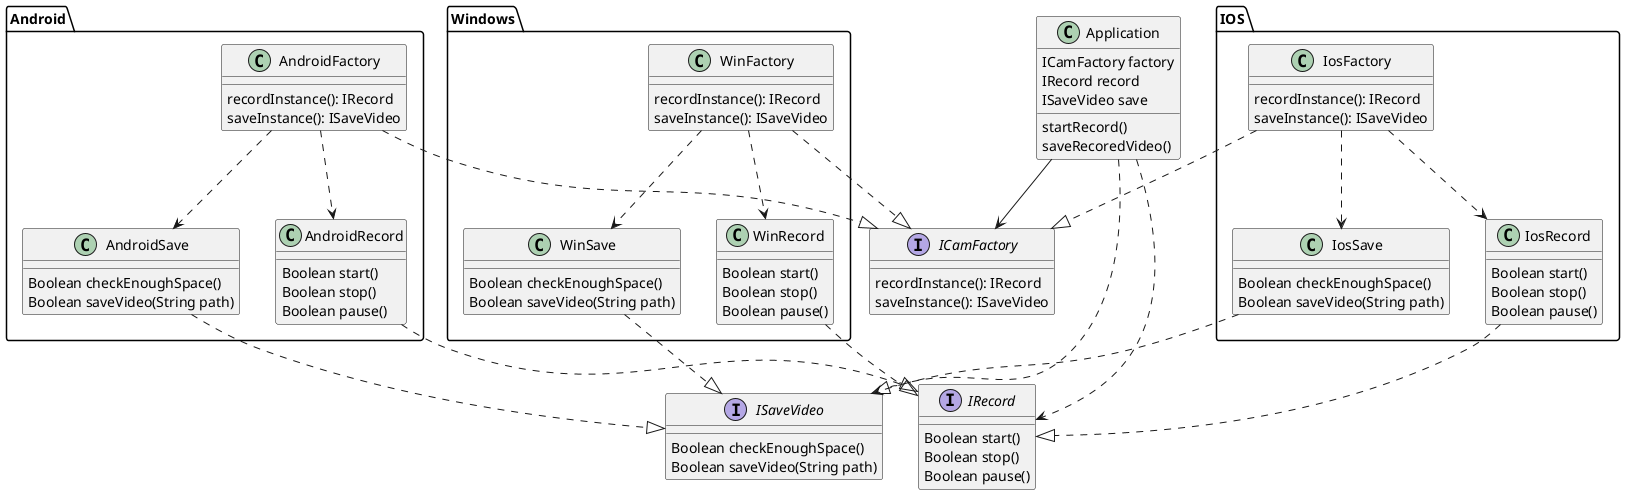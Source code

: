 @startuml Abstract factory example class diagram

interface IRecord {
  Boolean start()
  Boolean stop()
  Boolean pause()
}

interface ISaveVideo {
  Boolean checkEnoughSpace()
  Boolean saveVideo(String path)
}

interface ICamFactory {
  recordInstance(): IRecord
  saveInstance(): ISaveVideo 
}


package Android {
  class AndroidFactory {
    recordInstance(): IRecord
    saveInstance(): ISaveVideo 
  }

  class AndroidSave {
    Boolean checkEnoughSpace()
    Boolean saveVideo(String path)
  }

  class AndroidRecord {
    Boolean start()
    Boolean stop()
    Boolean pause()
  }

  AndroidSave ..|> ISaveVideo
  AndroidRecord ..|> IRecord

  AndroidFactory ..> AndroidSave
  AndroidFactory ..> AndroidRecord
}

package Windows {
  class WinFactory {
    recordInstance(): IRecord
    saveInstance(): ISaveVideo 
  }

  class WinSave {
    Boolean checkEnoughSpace()
    Boolean saveVideo(String path)
  }

  class WinRecord {
    Boolean start()
    Boolean stop()
    Boolean pause()
  }

  WinSave ..|> ISaveVideo
  WinRecord ..|> IRecord

  WinFactory ..> WinSave
  WinFactory ..> WinRecord
}


package IOS {
  class IosFactory {
    recordInstance(): IRecord
    saveInstance(): ISaveVideo 
  }

  class IosSave {
    Boolean checkEnoughSpace()
    Boolean saveVideo(String path)
  }

  class IosRecord {
    Boolean start()
    Boolean stop()
    Boolean pause()
  }

  IosSave ..|> ISaveVideo
  IosRecord ..|> IRecord

  IosFactory ..> IosSave
  IosFactory ..> IosRecord
}

WinFactory ..|> ICamFactory
AndroidFactory ..|> ICamFactory
IosFactory ..|> ICamFactory

class Application {
  ICamFactory factory
  IRecord record
  ISaveVideo save

  startRecord()
  saveRecoredVideo()
}

Application --> ICamFactory
Application ..> IRecord
Application ..> ISaveVideo

@enduml